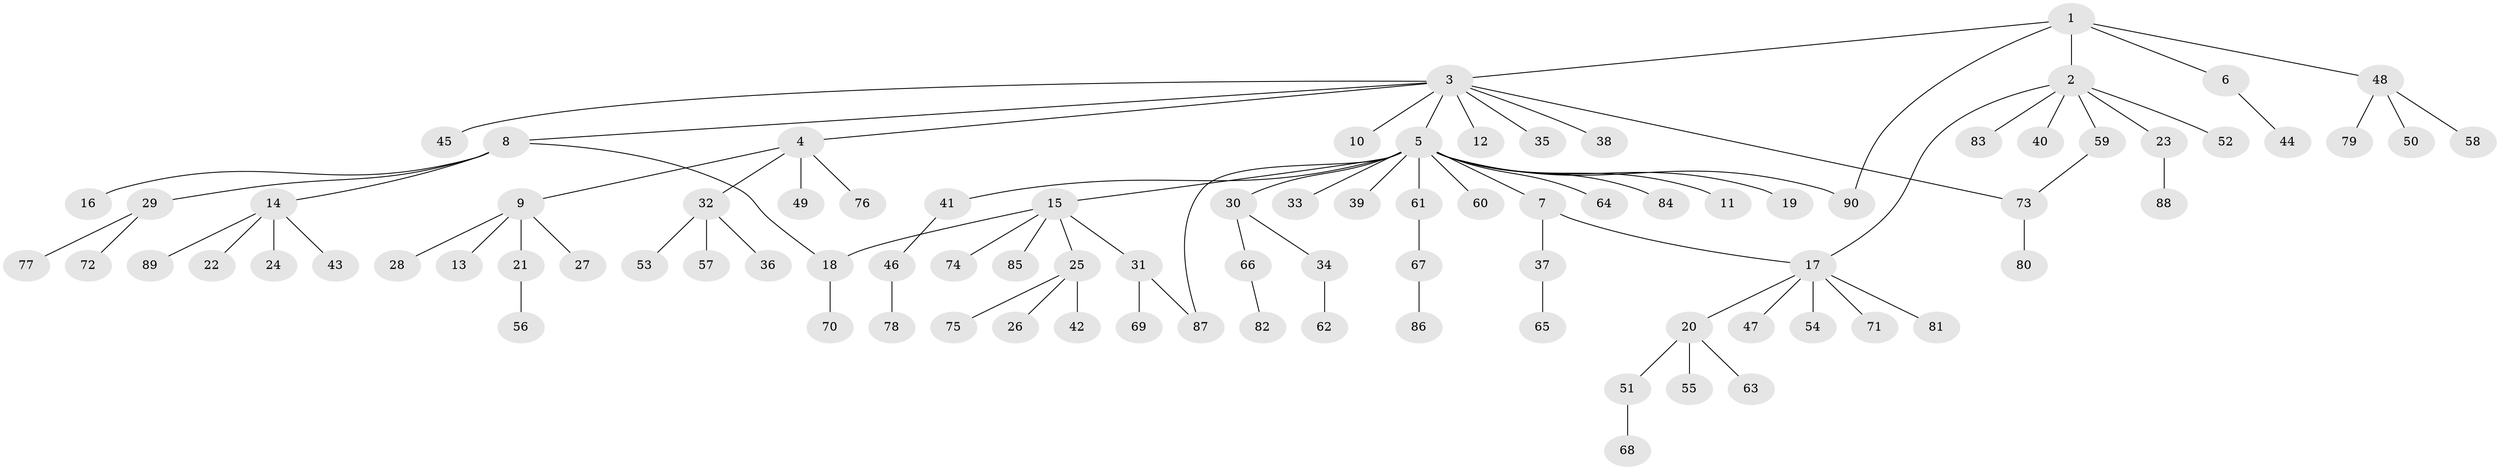 // coarse degree distribution, {5: 0.03076923076923077, 6: 0.03076923076923077, 9: 0.015384615384615385, 4: 0.06153846153846154, 14: 0.015384615384615385, 1: 0.6, 3: 0.09230769230769231, 2: 0.15384615384615385}
// Generated by graph-tools (version 1.1) at 2025/50/03/04/25 22:50:33]
// undirected, 90 vertices, 94 edges
graph export_dot {
  node [color=gray90,style=filled];
  1;
  2;
  3;
  4;
  5;
  6;
  7;
  8;
  9;
  10;
  11;
  12;
  13;
  14;
  15;
  16;
  17;
  18;
  19;
  20;
  21;
  22;
  23;
  24;
  25;
  26;
  27;
  28;
  29;
  30;
  31;
  32;
  33;
  34;
  35;
  36;
  37;
  38;
  39;
  40;
  41;
  42;
  43;
  44;
  45;
  46;
  47;
  48;
  49;
  50;
  51;
  52;
  53;
  54;
  55;
  56;
  57;
  58;
  59;
  60;
  61;
  62;
  63;
  64;
  65;
  66;
  67;
  68;
  69;
  70;
  71;
  72;
  73;
  74;
  75;
  76;
  77;
  78;
  79;
  80;
  81;
  82;
  83;
  84;
  85;
  86;
  87;
  88;
  89;
  90;
  1 -- 2;
  1 -- 3;
  1 -- 6;
  1 -- 48;
  1 -- 90;
  2 -- 17;
  2 -- 23;
  2 -- 40;
  2 -- 52;
  2 -- 59;
  2 -- 83;
  3 -- 4;
  3 -- 5;
  3 -- 8;
  3 -- 10;
  3 -- 12;
  3 -- 35;
  3 -- 38;
  3 -- 45;
  3 -- 73;
  4 -- 9;
  4 -- 32;
  4 -- 49;
  4 -- 76;
  5 -- 7;
  5 -- 11;
  5 -- 15;
  5 -- 19;
  5 -- 30;
  5 -- 33;
  5 -- 39;
  5 -- 41;
  5 -- 60;
  5 -- 61;
  5 -- 64;
  5 -- 84;
  5 -- 87;
  5 -- 90;
  6 -- 44;
  7 -- 17;
  7 -- 37;
  8 -- 14;
  8 -- 16;
  8 -- 18;
  8 -- 29;
  9 -- 13;
  9 -- 21;
  9 -- 27;
  9 -- 28;
  14 -- 22;
  14 -- 24;
  14 -- 43;
  14 -- 89;
  15 -- 18;
  15 -- 25;
  15 -- 31;
  15 -- 74;
  15 -- 85;
  17 -- 20;
  17 -- 47;
  17 -- 54;
  17 -- 71;
  17 -- 81;
  18 -- 70;
  20 -- 51;
  20 -- 55;
  20 -- 63;
  21 -- 56;
  23 -- 88;
  25 -- 26;
  25 -- 42;
  25 -- 75;
  29 -- 72;
  29 -- 77;
  30 -- 34;
  30 -- 66;
  31 -- 69;
  31 -- 87;
  32 -- 36;
  32 -- 53;
  32 -- 57;
  34 -- 62;
  37 -- 65;
  41 -- 46;
  46 -- 78;
  48 -- 50;
  48 -- 58;
  48 -- 79;
  51 -- 68;
  59 -- 73;
  61 -- 67;
  66 -- 82;
  67 -- 86;
  73 -- 80;
}

